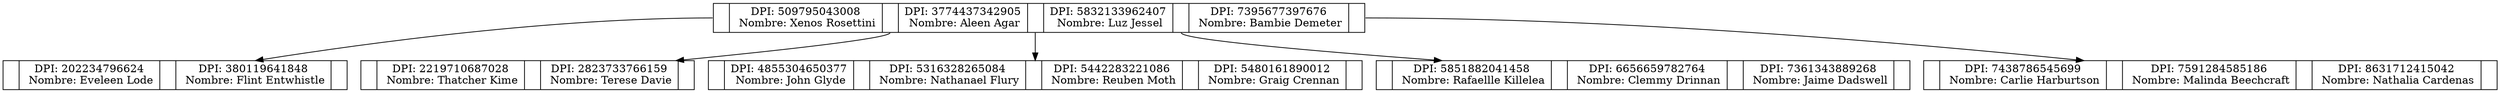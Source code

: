 digraph G {
node[shape=record]
nodo1372793472[label="<P0>|DPI: 509795043008\n Nombre: Xenos Rosettini|<P1>|DPI: 3774437342905\n Nombre: Aleen Agar|<P2>|DPI: 5832133962407\n Nombre: Luz Jessel|<P3>|DPI: 7395677397676\n Nombre: Bambie Demeter|<P4>"];
nodo1372793472:P0 -> nodo337372872;
nodo1372793472:P1 -> nodo218548056;
nodo1372793472:P2 -> nodo797936313;
nodo1372793472:P3 -> nodo1732260578;
nodo1372793472:P4 -> nodo749118820;
nodo337372872[label="<P0>|DPI: 202234796624\n Nombre: Eveleen Lode|<P1>|DPI: 380119641848\n Nombre: Flint Entwhistle|<P2>"];
nodo218548056[label="<P0>|DPI: 2219710687028\n Nombre: Thatcher Kime|<P1>|DPI: 2823733766159\n Nombre: Terese Davie|<P2>"];
nodo797936313[label="<P0>|DPI: 4855304650377\n Nombre: John Glyde|<P1>|DPI: 5316328265084\n Nombre: Nathanael Flury|<P2>|DPI: 5442283221086\n Nombre: Reuben Moth|<P3>|DPI: 5480161890012\n Nombre: Graig Crennan|<P4>"];
nodo1732260578[label="<P0>|DPI: 5851882041458\n Nombre: Rafaellle Killelea|<P1>|DPI: 6656659782764\n Nombre: Clemmy Drinnan|<P2>|DPI: 7361343889268\n Nombre: Jaime Dadswell|<P3>"];
nodo749118820[label="<P0>|DPI: 7438786545699\n Nombre: Carlie Harburtson|<P1>|DPI: 7591284585186\n Nombre: Malinda Beechcraft|<P2>|DPI: 8631712415042\n Nombre: Nathalia Cardenas|<P3>"];
}